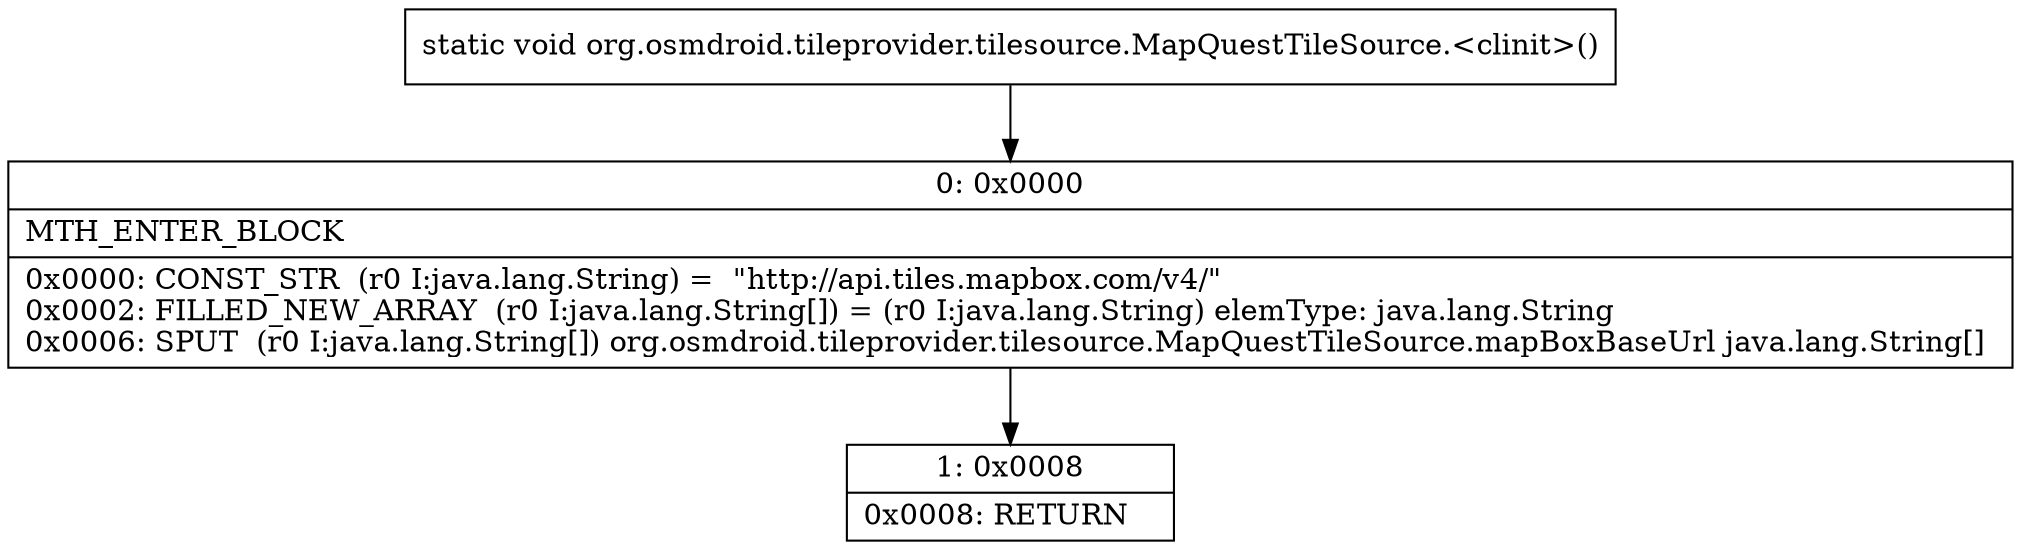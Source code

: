 digraph "CFG fororg.osmdroid.tileprovider.tilesource.MapQuestTileSource.\<clinit\>()V" {
Node_0 [shape=record,label="{0\:\ 0x0000|MTH_ENTER_BLOCK\l|0x0000: CONST_STR  (r0 I:java.lang.String) =  \"http:\/\/api.tiles.mapbox.com\/v4\/\" \l0x0002: FILLED_NEW_ARRAY  (r0 I:java.lang.String[]) = (r0 I:java.lang.String) elemType: java.lang.String \l0x0006: SPUT  (r0 I:java.lang.String[]) org.osmdroid.tileprovider.tilesource.MapQuestTileSource.mapBoxBaseUrl java.lang.String[] \l}"];
Node_1 [shape=record,label="{1\:\ 0x0008|0x0008: RETURN   \l}"];
MethodNode[shape=record,label="{static void org.osmdroid.tileprovider.tilesource.MapQuestTileSource.\<clinit\>() }"];
MethodNode -> Node_0;
Node_0 -> Node_1;
}

